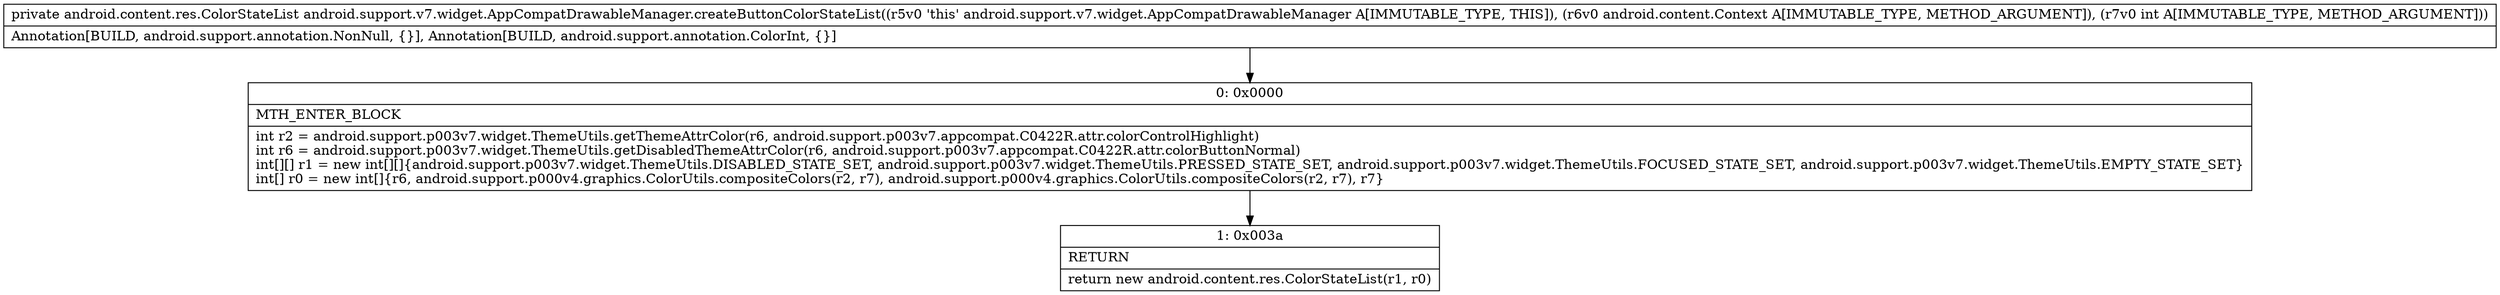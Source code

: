 digraph "CFG forandroid.support.v7.widget.AppCompatDrawableManager.createButtonColorStateList(Landroid\/content\/Context;I)Landroid\/content\/res\/ColorStateList;" {
Node_0 [shape=record,label="{0\:\ 0x0000|MTH_ENTER_BLOCK\l|int r2 = android.support.p003v7.widget.ThemeUtils.getThemeAttrColor(r6, android.support.p003v7.appcompat.C0422R.attr.colorControlHighlight)\lint r6 = android.support.p003v7.widget.ThemeUtils.getDisabledThemeAttrColor(r6, android.support.p003v7.appcompat.C0422R.attr.colorButtonNormal)\lint[][] r1 = new int[][]\{android.support.p003v7.widget.ThemeUtils.DISABLED_STATE_SET, android.support.p003v7.widget.ThemeUtils.PRESSED_STATE_SET, android.support.p003v7.widget.ThemeUtils.FOCUSED_STATE_SET, android.support.p003v7.widget.ThemeUtils.EMPTY_STATE_SET\}\lint[] r0 = new int[]\{r6, android.support.p000v4.graphics.ColorUtils.compositeColors(r2, r7), android.support.p000v4.graphics.ColorUtils.compositeColors(r2, r7), r7\}\l}"];
Node_1 [shape=record,label="{1\:\ 0x003a|RETURN\l|return new android.content.res.ColorStateList(r1, r0)\l}"];
MethodNode[shape=record,label="{private android.content.res.ColorStateList android.support.v7.widget.AppCompatDrawableManager.createButtonColorStateList((r5v0 'this' android.support.v7.widget.AppCompatDrawableManager A[IMMUTABLE_TYPE, THIS]), (r6v0 android.content.Context A[IMMUTABLE_TYPE, METHOD_ARGUMENT]), (r7v0 int A[IMMUTABLE_TYPE, METHOD_ARGUMENT]))  | Annotation[BUILD, android.support.annotation.NonNull, \{\}], Annotation[BUILD, android.support.annotation.ColorInt, \{\}]\l}"];
MethodNode -> Node_0;
Node_0 -> Node_1;
}

